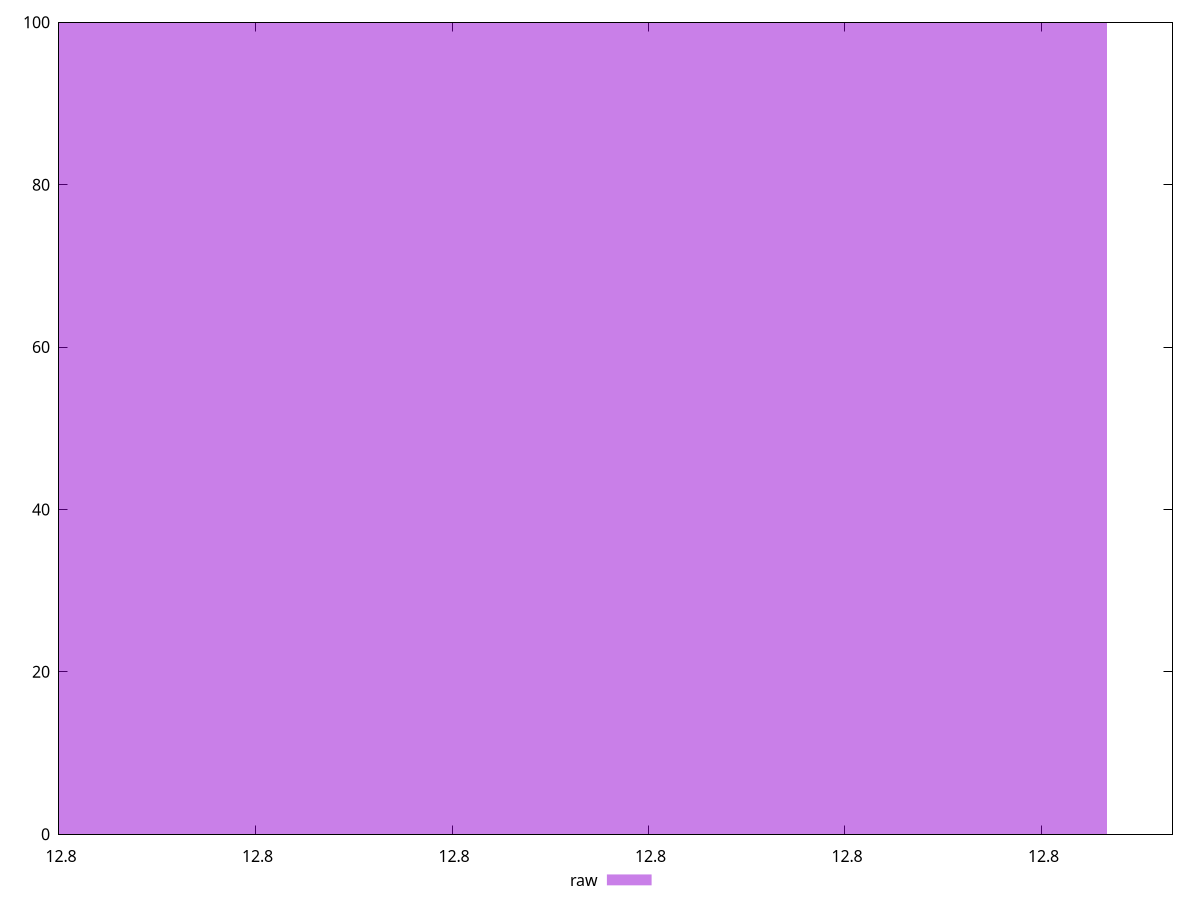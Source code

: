 reset
set terminal svg size 640, 490 enhanced background rgb 'white'
set output "report_00007_2020-12-11T15:55:29.892Z/estimated-input-latency/samples/empty/raw/histogram.svg"

$raw <<EOF
12.799999999999978 100
EOF

set key outside below
set boxwidth 5.696439641289079e-14
set yrange [0:100]
set style fill transparent solid 0.5 noborder

plot \
  $raw title "raw" with boxes, \


reset